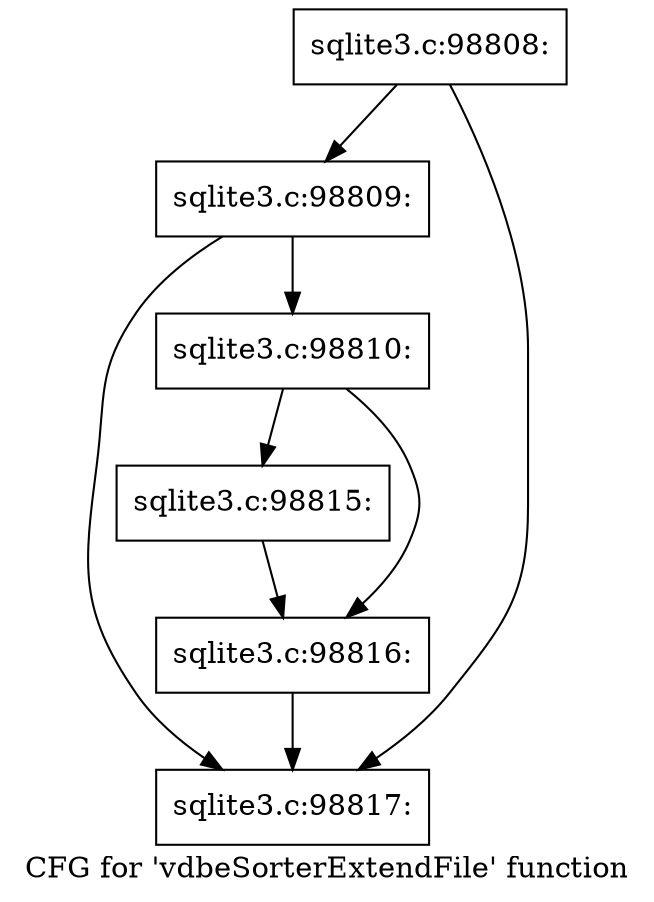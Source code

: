 digraph "CFG for 'vdbeSorterExtendFile' function" {
	label="CFG for 'vdbeSorterExtendFile' function";

	Node0x55c0f77b8730 [shape=record,label="{sqlite3.c:98808:}"];
	Node0x55c0f77b8730 -> Node0x55c0f77bc440;
	Node0x55c0f77b8730 -> Node0x55c0f77bc3f0;
	Node0x55c0f77bc440 [shape=record,label="{sqlite3.c:98809:}"];
	Node0x55c0f77bc440 -> Node0x55c0f77bc3a0;
	Node0x55c0f77bc440 -> Node0x55c0f77bc3f0;
	Node0x55c0f77bc3a0 [shape=record,label="{sqlite3.c:98810:}"];
	Node0x55c0f77bc3a0 -> Node0x55c0f77bddd0;
	Node0x55c0f77bc3a0 -> Node0x55c0f77bde20;
	Node0x55c0f77bddd0 [shape=record,label="{sqlite3.c:98815:}"];
	Node0x55c0f77bddd0 -> Node0x55c0f77bde20;
	Node0x55c0f77bde20 [shape=record,label="{sqlite3.c:98816:}"];
	Node0x55c0f77bde20 -> Node0x55c0f77bc3f0;
	Node0x55c0f77bc3f0 [shape=record,label="{sqlite3.c:98817:}"];
}
